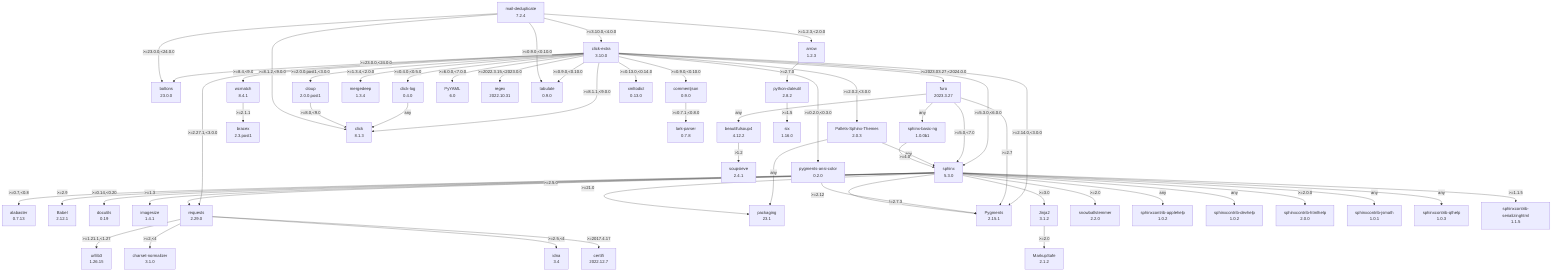 flowchart TD
    classDef missing stroke-dasharray: 5
    alabaster["alabaster\n0.7.13"]
    arrow["arrow\n1.2.3"]
    babel["Babel\n2.12.1"]
    beautifulsoup4["beautifulsoup4\n4.12.2"]
    boltons["boltons\n23.0.0"]
    bracex["bracex\n2.3.post1"]
    certifi["certifi\n2022.12.7"]
    charset-normalizer["charset-normalizer\n3.1.0"]
    click-extra["click-extra\n3.10.0"]
    click-log["click-log\n0.4.0"]
    click_0["click\n8.1.3"]
    cloup["cloup\n2.0.0.post1"]
    commentjson["commentjson\n0.9.0"]
    docutils["docutils\n0.19"]
    furo["furo\n2023.3.27"]
    idna["idna\n3.4"]
    imagesize["imagesize\n1.4.1"]
    jinja2["Jinja2\n3.1.2"]
    lark-parser["lark-parser\n0.7.8"]
    mail-deduplicate["mail-deduplicate\n7.2.4"]
    markupsafe["MarkupSafe\n2.1.2"]
    mergedeep["mergedeep\n1.3.4"]
    packaging["packaging\n23.1"]
    pallets-sphinx-themes["Pallets-Sphinx-Themes\n2.0.3"]
    pygments-ansi-color["pygments-ansi-color\n0.2.0"]
    pygments["Pygments\n2.15.1"]
    python-dateutil["python-dateutil\n2.8.2"]
    pyyaml["PyYAML\n6.0"]
    regex["regex\n2022.10.31"]
    requests["requests\n2.29.0"]
    six["six\n1.16.0"]
    snowballstemmer["snowballstemmer\n2.2.0"]
    soupsieve["soupsieve\n2.4.1"]
    sphinx-basic-ng["sphinx-basic-ng\n1.0.0b1"]
    sphinx["sphinx\n5.3.0"]
    sphinxcontrib-applehelp["sphinxcontrib-applehelp\n1.0.2"]
    sphinxcontrib-devhelp["sphinxcontrib-devhelp\n1.0.2"]
    sphinxcontrib-htmlhelp["sphinxcontrib-htmlhelp\n2.0.0"]
    sphinxcontrib-jsmath["sphinxcontrib-jsmath\n1.0.1"]
    sphinxcontrib-qthelp["sphinxcontrib-qthelp\n1.0.3"]
    sphinxcontrib-serializinghtml["sphinxcontrib-serializinghtml\n1.1.5"]
    tabulate["tabulate\n0.9.0"]
    urllib3["urllib3\n1.26.15"]
    wcmatch["wcmatch\n8.4.1"]
    xmltodict["xmltodict\n0.13.0"]
    arrow -- ">=2.7.0" --> python-dateutil
    beautifulsoup4 -- ">1.2" --> soupsieve
    click-extra -- ">=0.13.0,<0.14.0" --> xmltodict
    click-extra -- ">=0.2.0,<0.3.0" --> pygments-ansi-color
    click-extra -- ">=0.4.0,<0.5.0" --> click-log
    click-extra -- ">=0.9.0,<0.10.0" --> commentjson
    click-extra -- ">=0.9.0,<0.10.0" --> tabulate
    click-extra -- ">=1.3.4,<2.0.0" --> mergedeep
    click-extra -- ">=2.0.0.post1,<3.0.0" --> cloup
    click-extra -- ">=2.0.2,<3.0.0" --> pallets-sphinx-themes
    click-extra -- ">=2.14.0,<3.0.0" --> pygments
    click-extra -- ">=2.27.1,<3.0.0" --> requests
    click-extra -- ">=2022.3.15,<2023.0.0" --> regex
    click-extra -- ">=2023.03.27,<2024.0.0" --> furo
    click-extra -- ">=23.0.0,<24.0.0" --> boltons
    click-extra -- ">=5.3.0,<6.0.0" --> sphinx
    click-extra -- ">=6.0.0,<7.0.0" --> pyyaml
    click-extra -- ">=8.1.1,<9.0.0" --> click_0
    click-extra -- ">=8.4,<9.0" --> wcmatch
    click-log -- "any" --> click_0
    cloup -- ">=8.0,<9.0" --> click_0
    commentjson -- ">=0.7.1,<0.8.0" --> lark-parser
    furo -- ">=2.7" --> pygments
    furo -- ">=5.0,<7.0" --> sphinx
    furo -- "any" --> beautifulsoup4
    furo -- "any" --> sphinx-basic-ng
    jinja2 -- ">=2.0" --> markupsafe
    mail-deduplicate -- ">=0.9.0,<0.10.0" --> tabulate
    mail-deduplicate -- ">=1.2.3,<2.0.0" --> arrow
    mail-deduplicate -- ">=23.0.0,<24.0.0" --> boltons
    mail-deduplicate -- ">=3.10.0,<4.0.0" --> click-extra
    mail-deduplicate -- ">=8.1.2,<9.0.0" --> click_0
    pallets-sphinx-themes -- "any" --> packaging
    pallets-sphinx-themes -- "any" --> sphinx
    pygments-ansi-color -- "!=2.7.3" --> pygments
    python-dateutil -- ">=1.5" --> six
    requests -- ">=1.21.1,<1.27" --> urllib3
    requests -- ">=2,<4" --> charset-normalizer
    requests -- ">=2.5,<4" --> idna
    requests -- ">=2017.4.17" --> certifi
    sphinx -- ">=0.14,<0.20" --> docutils
    sphinx -- ">=0.7,<0.8" --> alabaster
    sphinx -- ">=1.1.5" --> sphinxcontrib-serializinghtml
    sphinx -- ">=1.3" --> imagesize
    sphinx -- ">=2.0" --> snowballstemmer
    sphinx -- ">=2.0.0" --> sphinxcontrib-htmlhelp
    sphinx -- ">=2.12" --> pygments
    sphinx -- ">=2.5.0" --> requests
    sphinx -- ">=2.9" --> babel
    sphinx -- ">=21.0" --> packaging
    sphinx -- ">=3.0" --> jinja2
    sphinx -- "any" --> sphinxcontrib-applehelp
    sphinx -- "any" --> sphinxcontrib-devhelp
    sphinx -- "any" --> sphinxcontrib-jsmath
    sphinx -- "any" --> sphinxcontrib-qthelp
    sphinx-basic-ng -- ">=4.0" --> sphinx
    wcmatch -- ">=2.1.1" --> bracex